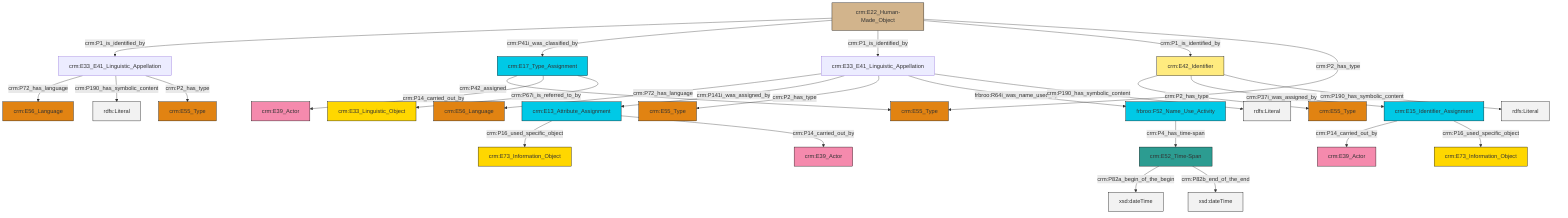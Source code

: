 graph TD
classDef Literal fill:#f2f2f2,stroke:#000000;
classDef CRM_Entity fill:#FFFFFF,stroke:#000000;
classDef Temporal_Entity fill:#00C9E6, stroke:#000000;
classDef Type fill:#E18312, stroke:#000000;
classDef Time-Span fill:#2C9C91, stroke:#000000;
classDef Appellation fill:#FFEB7F, stroke:#000000;
classDef Place fill:#008836, stroke:#000000;
classDef Persistent_Item fill:#B266B2, stroke:#000000;
classDef Conceptual_Object fill:#FFD700, stroke:#000000;
classDef Physical_Thing fill:#D2B48C, stroke:#000000;
classDef Actor fill:#f58aad, stroke:#000000;
classDef PC_Classes fill:#4ce600, stroke:#000000;
classDef Multi fill:#cccccc,stroke:#000000;

2["crm:E15_Identifier_Assignment"]:::Temporal_Entity -->|crm:P14_carried_out_by| 3["crm:E39_Actor"]:::Actor
4["crm:E42_Identifier"]:::Appellation -->|crm:P2_has_type| 5["crm:E55_Type"]:::Type
10["crm:E13_Attribute_Assignment"]:::Temporal_Entity -->|crm:P16_used_specific_object| 0["crm:E73_Information_Object"]:::Conceptual_Object
6["crm:E33_E41_Linguistic_Appellation"]:::Default -->|crm:P72_has_language| 13["crm:E56_Language"]:::Type
14["crm:E17_Type_Assignment"]:::Temporal_Entity -->|crm:P42_assigned| 15["crm:E55_Type"]:::Type
16["crm:E33_E41_Linguistic_Appellation"]:::Default -->|crm:P72_has_language| 17["crm:E56_Language"]:::Type
18["crm:E52_Time-Span"]:::Time-Span -->|crm:P82a_begin_of_the_begin| 19[xsd:dateTime]:::Literal
2["crm:E15_Identifier_Assignment"]:::Temporal_Entity -->|crm:P16_used_specific_object| 20["crm:E73_Information_Object"]:::Conceptual_Object
6["crm:E33_E41_Linguistic_Appellation"]:::Default -->|crm:P190_has_symbolic_content| 21[rdfs:Literal]:::Literal
4["crm:E42_Identifier"]:::Appellation -->|crm:P37i_was_assigned_by| 2["crm:E15_Identifier_Assignment"]:::Temporal_Entity
24["crm:E22_Human-Made_Object"]:::Physical_Thing -->|crm:P1_is_identified_by| 6["crm:E33_E41_Linguistic_Appellation"]:::Default
18["crm:E52_Time-Span"]:::Time-Span -->|crm:P82b_end_of_the_end| 26[xsd:dateTime]:::Literal
16["crm:E33_E41_Linguistic_Appellation"]:::Default -->|crm:P141i_was_assigned_by| 10["crm:E13_Attribute_Assignment"]:::Temporal_Entity
14["crm:E17_Type_Assignment"]:::Temporal_Entity -->|crm:P14_carried_out_by| 30["crm:E39_Actor"]:::Actor
6["crm:E33_E41_Linguistic_Appellation"]:::Default -->|crm:P2_has_type| 11["crm:E55_Type"]:::Type
16["crm:E33_E41_Linguistic_Appellation"]:::Default -->|crm:P2_has_type| 34["crm:E55_Type"]:::Type
24["crm:E22_Human-Made_Object"]:::Physical_Thing -->|crm:P41i_was_classified_by| 14["crm:E17_Type_Assignment"]:::Temporal_Entity
14["crm:E17_Type_Assignment"]:::Temporal_Entity -->|crm:P67i_is_referred_to_by| 35["crm:E33_Linguistic_Object"]:::Conceptual_Object
24["crm:E22_Human-Made_Object"]:::Physical_Thing -->|crm:P1_is_identified_by| 16["crm:E33_E41_Linguistic_Appellation"]:::Default
24["crm:E22_Human-Made_Object"]:::Physical_Thing -->|crm:P1_is_identified_by| 4["crm:E42_Identifier"]:::Appellation
24["crm:E22_Human-Made_Object"]:::Physical_Thing -->|crm:P2_has_type| 15["crm:E55_Type"]:::Type
16["crm:E33_E41_Linguistic_Appellation"]:::Default -->|frbroo:R64i_was_name_used_by| 8["frbroo:F52_Name_Use_Activity"]:::Temporal_Entity
16["crm:E33_E41_Linguistic_Appellation"]:::Default -->|crm:P190_has_symbolic_content| 38[rdfs:Literal]:::Literal
4["crm:E42_Identifier"]:::Appellation -->|crm:P190_has_symbolic_content| 39[rdfs:Literal]:::Literal
8["frbroo:F52_Name_Use_Activity"]:::Temporal_Entity -->|crm:P4_has_time-span| 18["crm:E52_Time-Span"]:::Time-Span
10["crm:E13_Attribute_Assignment"]:::Temporal_Entity -->|crm:P14_carried_out_by| 45["crm:E39_Actor"]:::Actor